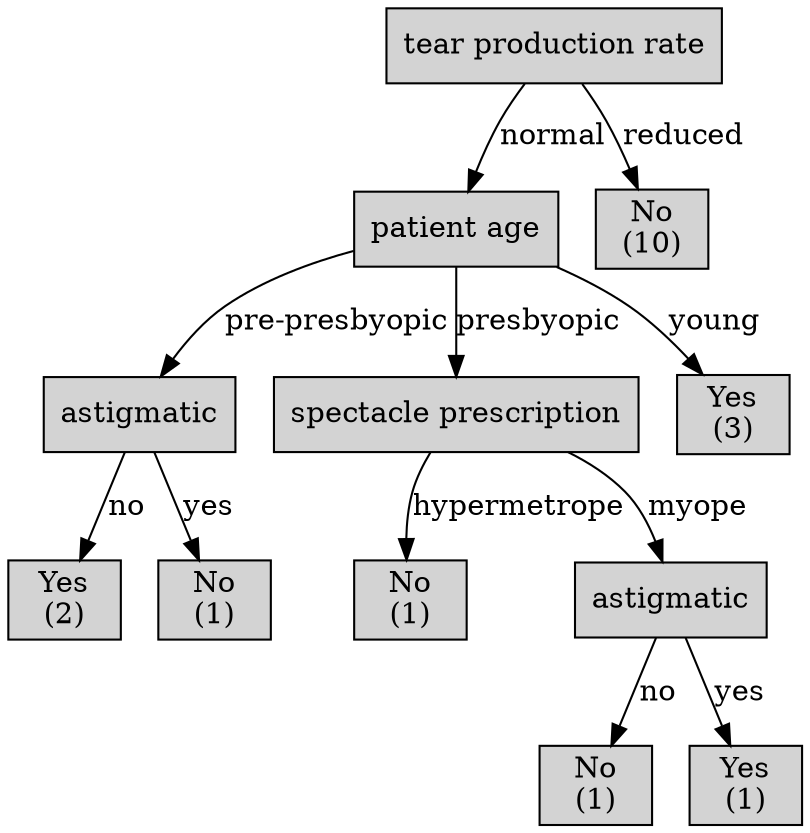 digraph ID3_Tree {
"0" [shape=box, style=filled, label="tear production rate
", weight=1]
"1" [shape=box, style=filled, label="patient age
", weight=2]
0 -> 1 [ label = "normal"];
"2" [shape=box, style=filled, label="astigmatic
", weight=3]
1 -> 2 [ label = "pre-presbyopic"];
"3" [shape=box, style=filled, label="Yes
(2)
", weight=4]
2 -> 3 [ label = "no"];
"4" [shape=box, style=filled, label="No
(1)
", weight=4]
2 -> 4 [ label = "yes"];
"5" [shape=box, style=filled, label="spectacle prescription
", weight=3]
1 -> 5 [ label = "presbyopic"];
"6" [shape=box, style=filled, label="No
(1)
", weight=4]
5 -> 6 [ label = "hypermetrope"];
"7" [shape=box, style=filled, label="astigmatic
", weight=4]
5 -> 7 [ label = "myope"];
"8" [shape=box, style=filled, label="No
(1)
", weight=5]
7 -> 8 [ label = "no"];
"9" [shape=box, style=filled, label="Yes
(1)
", weight=5]
7 -> 9 [ label = "yes"];
"10" [shape=box, style=filled, label="Yes
(3)
", weight=3]
1 -> 10 [ label = "young"];
"11" [shape=box, style=filled, label="No
(10)
", weight=2]
0 -> 11 [ label = "reduced"];
{rank=same; 0;};
{rank=same; 1;11;};
{rank=same; 2;5;10;};
{rank=same; 3;4;6;7;};
{rank=same; 8;9;};
}